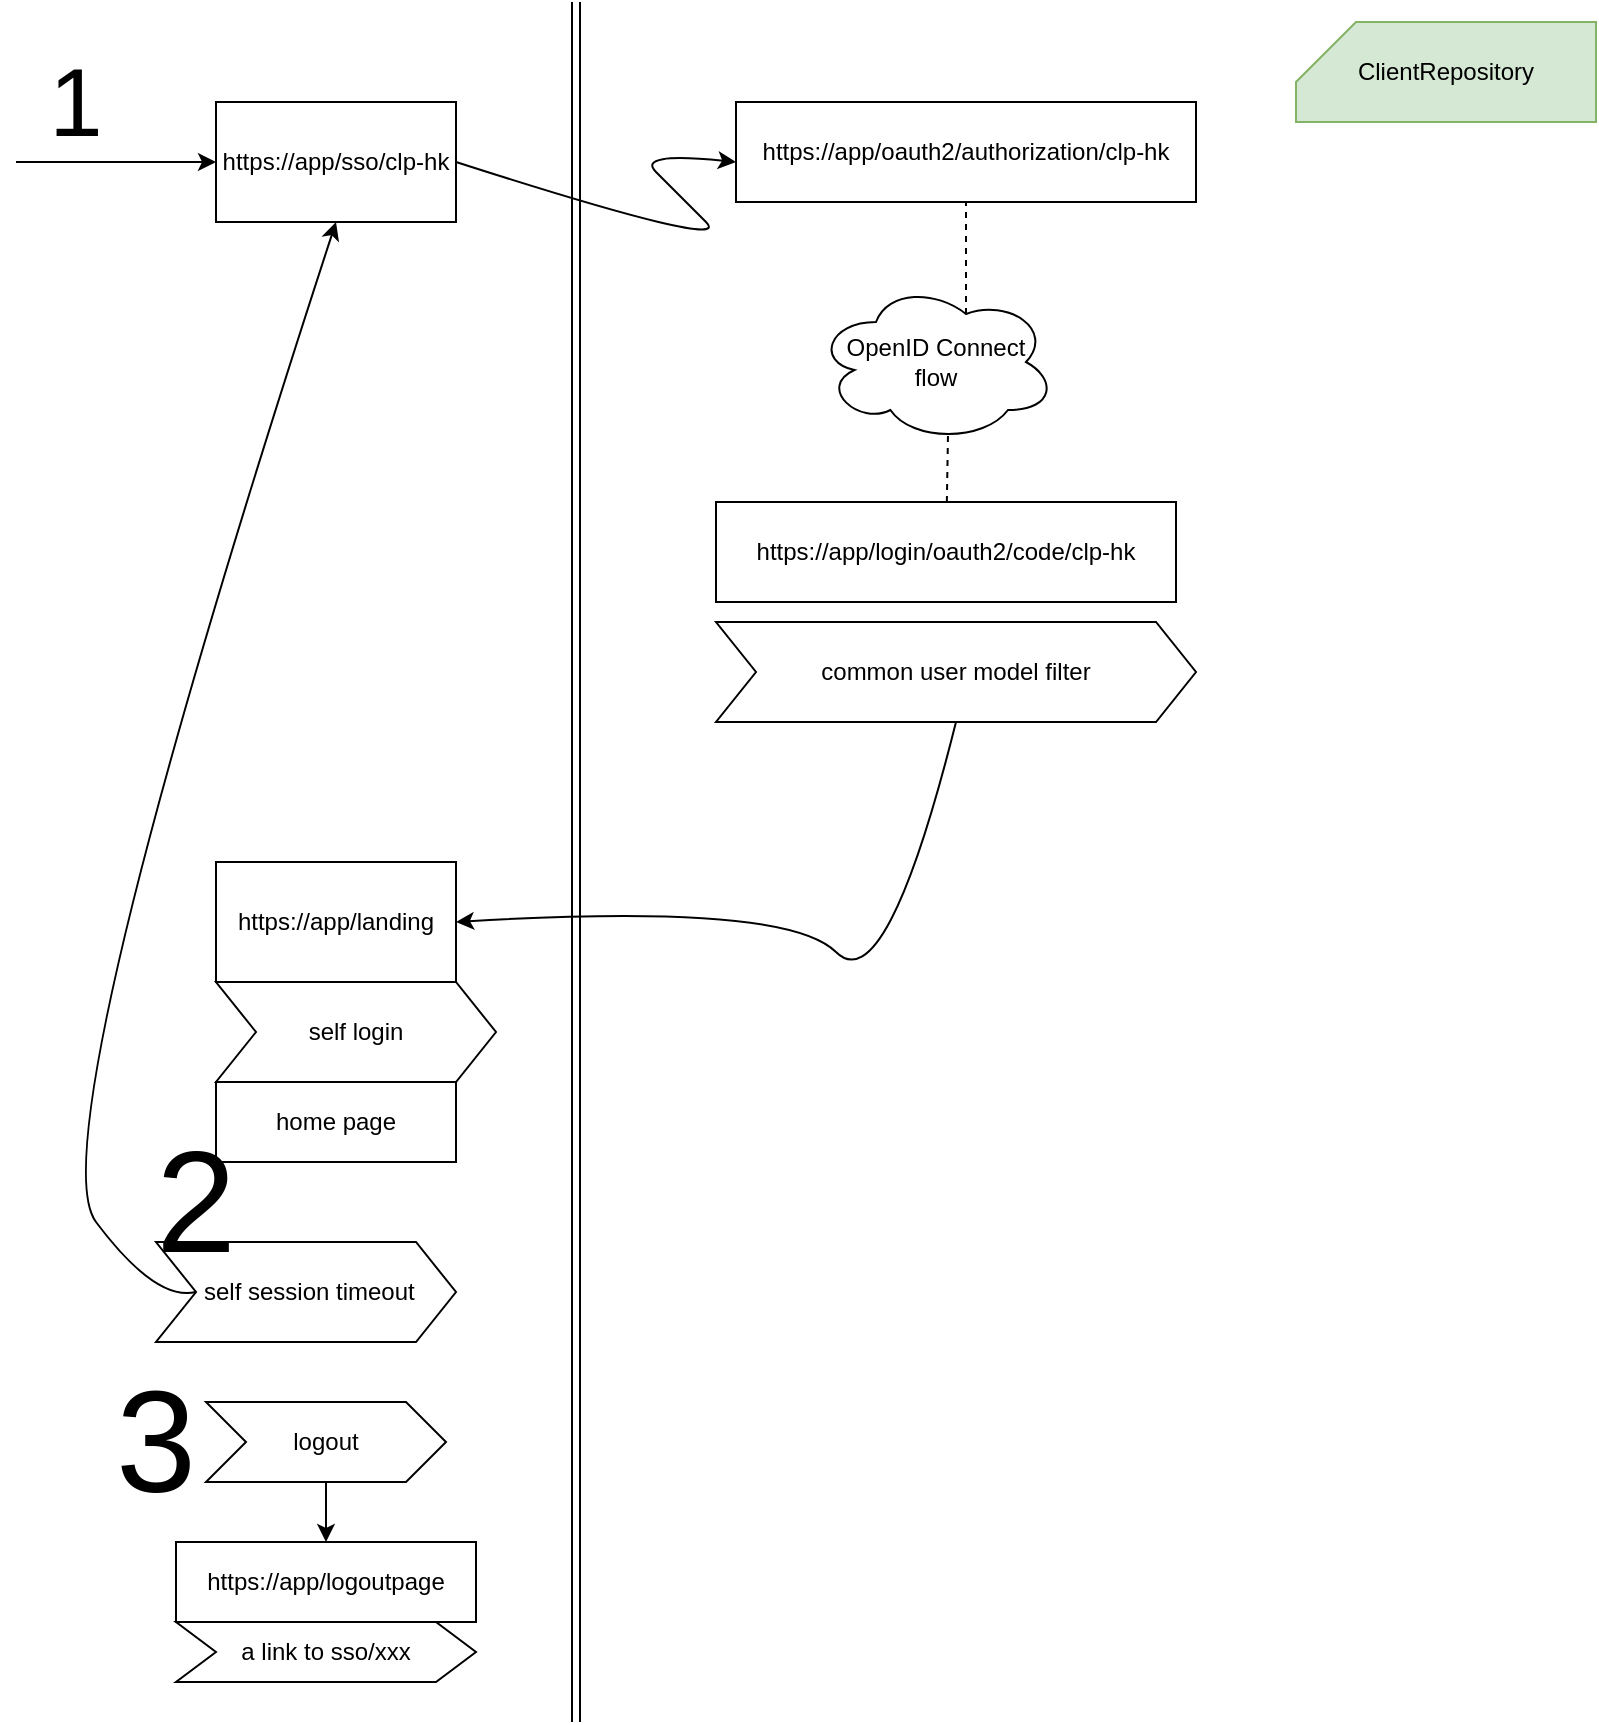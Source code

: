 <mxfile version="12.1.0" type="github" pages="1"><diagram id="wYhdlNpYqFogBgkSFk1q" name="Page-1"><mxGraphModel dx="1408" dy="787" grid="1" gridSize="10" guides="1" tooltips="1" connect="1" arrows="1" fold="1" page="1" pageScale="1" pageWidth="850" pageHeight="1100" math="0" shadow="0"><root><mxCell id="0"/><mxCell id="1" parent="0"/><mxCell id="sIZO4vBFFGMybgG423bq-1" value="https://app/sso/clp-hk" style="rounded=0;whiteSpace=wrap;html=1;" vertex="1" parent="1"><mxGeometry x="140" y="60" width="120" height="60" as="geometry"/></mxCell><mxCell id="sIZO4vBFFGMybgG423bq-2" value="" style="endArrow=classic;html=1;entryX=0;entryY=0.5;entryDx=0;entryDy=0;" edge="1" parent="1" target="sIZO4vBFFGMybgG423bq-1"><mxGeometry width="50" height="50" relative="1" as="geometry"><mxPoint x="40" y="90" as="sourcePoint"/><mxPoint x="90" y="90" as="targetPoint"/></mxGeometry></mxCell><mxCell id="sIZO4vBFFGMybgG423bq-4" value="https://app/oauth2/authorization/clp-hk" style="rounded=0;whiteSpace=wrap;html=1;" vertex="1" parent="1"><mxGeometry x="400" y="60" width="230" height="50" as="geometry"/></mxCell><mxCell id="sIZO4vBFFGMybgG423bq-5" value="" style="curved=1;endArrow=classic;html=1;exitX=1;exitY=0.5;exitDx=0;exitDy=0;" edge="1" parent="1" source="sIZO4vBFFGMybgG423bq-1"><mxGeometry width="50" height="50" relative="1" as="geometry"><mxPoint x="350" y="135" as="sourcePoint"/><mxPoint x="400" y="90" as="targetPoint"/><Array as="points"><mxPoint x="400" y="135"/><mxPoint x="370" y="105"/><mxPoint x="350" y="85"/></Array></mxGeometry></mxCell><mxCell id="sIZO4vBFFGMybgG423bq-6" value="OpenID Connect&lt;br&gt;flow" style="ellipse;shape=cloud;whiteSpace=wrap;html=1;" vertex="1" parent="1"><mxGeometry x="440" y="150" width="120" height="80" as="geometry"/></mxCell><mxCell id="sIZO4vBFFGMybgG423bq-7" value="https://app/login/oauth2/code/clp-hk" style="rounded=0;whiteSpace=wrap;html=1;" vertex="1" parent="1"><mxGeometry x="390" y="260" width="230" height="50" as="geometry"/></mxCell><mxCell id="sIZO4vBFFGMybgG423bq-9" value="" style="endArrow=none;dashed=1;html=1;exitX=0.625;exitY=0.2;exitDx=0;exitDy=0;exitPerimeter=0;entryX=0.5;entryY=1;entryDx=0;entryDy=0;" edge="1" parent="1" source="sIZO4vBFFGMybgG423bq-6" target="sIZO4vBFFGMybgG423bq-4"><mxGeometry width="50" height="50" relative="1" as="geometry"><mxPoint x="480" y="145" as="sourcePoint"/><mxPoint x="530" y="95" as="targetPoint"/></mxGeometry></mxCell><mxCell id="sIZO4vBFFGMybgG423bq-10" value="" style="endArrow=none;dashed=1;html=1;entryX=0.55;entryY=0.95;entryDx=0;entryDy=0;entryPerimeter=0;" edge="1" parent="1" source="sIZO4vBFFGMybgG423bq-7" target="sIZO4vBFFGMybgG423bq-6"><mxGeometry width="50" height="50" relative="1" as="geometry"><mxPoint x="465" y="270" as="sourcePoint"/><mxPoint x="515" y="220" as="targetPoint"/></mxGeometry></mxCell><mxCell id="sIZO4vBFFGMybgG423bq-12" value="common user model filter" style="shape=step;perimeter=stepPerimeter;whiteSpace=wrap;html=1;fixedSize=1;" vertex="1" parent="1"><mxGeometry x="390" y="320" width="240" height="50" as="geometry"/></mxCell><mxCell id="sIZO4vBFFGMybgG423bq-13" value="https://app/landing" style="rounded=0;whiteSpace=wrap;html=1;" vertex="1" parent="1"><mxGeometry x="140" y="440" width="120" height="60" as="geometry"/></mxCell><mxCell id="sIZO4vBFFGMybgG423bq-14" value="" style="curved=1;endArrow=classic;html=1;entryX=1;entryY=0.5;entryDx=0;entryDy=0;exitX=0.5;exitY=1;exitDx=0;exitDy=0;" edge="1" parent="1" source="sIZO4vBFFGMybgG423bq-12" target="sIZO4vBFFGMybgG423bq-13"><mxGeometry width="50" height="50" relative="1" as="geometry"><mxPoint x="425" y="510" as="sourcePoint"/><mxPoint x="475" y="460" as="targetPoint"/><Array as="points"><mxPoint x="475" y="510"/><mxPoint x="425" y="460"/></Array></mxGeometry></mxCell><mxCell id="sIZO4vBFFGMybgG423bq-15" value="" style="shape=link;html=1;" edge="1" parent="1"><mxGeometry width="50" height="50" relative="1" as="geometry"><mxPoint x="320" y="870" as="sourcePoint"/><mxPoint x="320" y="10" as="targetPoint"/></mxGeometry></mxCell><mxCell id="sIZO4vBFFGMybgG423bq-16" value="self login" style="shape=step;perimeter=stepPerimeter;whiteSpace=wrap;html=1;fixedSize=1;size=20;rotation=0;" vertex="1" parent="1"><mxGeometry x="140" y="500" width="140" height="50" as="geometry"/></mxCell><mxCell id="sIZO4vBFFGMybgG423bq-17" value="home page" style="rounded=0;whiteSpace=wrap;html=1;" vertex="1" parent="1"><mxGeometry x="140" y="550" width="120" height="40" as="geometry"/></mxCell><mxCell id="sIZO4vBFFGMybgG423bq-18" value="&amp;nbsp;self session timeout" style="shape=step;perimeter=stepPerimeter;whiteSpace=wrap;html=1;fixedSize=1;" vertex="1" parent="1"><mxGeometry x="110" y="630" width="150" height="50" as="geometry"/></mxCell><mxCell id="sIZO4vBFFGMybgG423bq-19" value="" style="curved=1;endArrow=classic;html=1;exitX=0;exitY=0.5;exitDx=0;exitDy=0;entryX=0.5;entryY=1;entryDx=0;entryDy=0;" edge="1" parent="1" source="sIZO4vBFFGMybgG423bq-18" target="sIZO4vBFFGMybgG423bq-1"><mxGeometry width="50" height="50" relative="1" as="geometry"><mxPoint x="30" y="850" as="sourcePoint"/><mxPoint x="80" y="800" as="targetPoint"/><Array as="points"><mxPoint x="110" y="660"/><mxPoint x="50" y="580"/></Array></mxGeometry></mxCell><mxCell id="sIZO4vBFFGMybgG423bq-20" value="logout" style="shape=step;perimeter=stepPerimeter;whiteSpace=wrap;html=1;fixedSize=1;" vertex="1" parent="1"><mxGeometry x="135" y="710" width="120" height="40" as="geometry"/></mxCell><mxCell id="sIZO4vBFFGMybgG423bq-21" value="https://app/logoutpage" style="rounded=0;whiteSpace=wrap;html=1;" vertex="1" parent="1"><mxGeometry x="120" y="780" width="150" height="40" as="geometry"/></mxCell><mxCell id="sIZO4vBFFGMybgG423bq-22" value="" style="endArrow=classic;html=1;entryX=0.5;entryY=0;entryDx=0;entryDy=0;" edge="1" parent="1" source="sIZO4vBFFGMybgG423bq-20" target="sIZO4vBFFGMybgG423bq-21"><mxGeometry width="50" height="50" relative="1" as="geometry"><mxPoint x="30" y="890" as="sourcePoint"/><mxPoint x="80" y="840" as="targetPoint"/></mxGeometry></mxCell><mxCell id="sIZO4vBFFGMybgG423bq-23" value="a link to sso/xxx" style="shape=step;perimeter=stepPerimeter;whiteSpace=wrap;html=1;fixedSize=1;" vertex="1" parent="1"><mxGeometry x="120" y="820" width="150" height="30" as="geometry"/></mxCell><mxCell id="sIZO4vBFFGMybgG423bq-24" value="&lt;font style=&quot;font-size: 48px&quot;&gt;1&lt;/font&gt;" style="text;html=1;strokeColor=none;fillColor=none;align=center;verticalAlign=middle;whiteSpace=wrap;rounded=0;" vertex="1" parent="1"><mxGeometry x="50" y="50" width="40" height="20" as="geometry"/></mxCell><mxCell id="sIZO4vBFFGMybgG423bq-25" value="&lt;font style=&quot;font-size: 72px&quot;&gt;2&lt;/font&gt;" style="text;html=1;strokeColor=none;fillColor=none;align=center;verticalAlign=middle;whiteSpace=wrap;rounded=0;" vertex="1" parent="1"><mxGeometry x="110" y="600" width="40" height="20" as="geometry"/></mxCell><mxCell id="sIZO4vBFFGMybgG423bq-26" value="&lt;font style=&quot;font-size: 72px&quot;&gt;3&lt;/font&gt;" style="text;html=1;strokeColor=none;fillColor=none;align=center;verticalAlign=middle;whiteSpace=wrap;rounded=0;" vertex="1" parent="1"><mxGeometry x="90" y="720" width="40" height="20" as="geometry"/></mxCell><mxCell id="sIZO4vBFFGMybgG423bq-28" value="ClientRepository" style="shape=card;whiteSpace=wrap;html=1;align=center;fillColor=#d5e8d4;strokeColor=#82b366;" vertex="1" parent="1"><mxGeometry x="680" y="20" width="150" height="50" as="geometry"/></mxCell></root></mxGraphModel></diagram></mxfile>